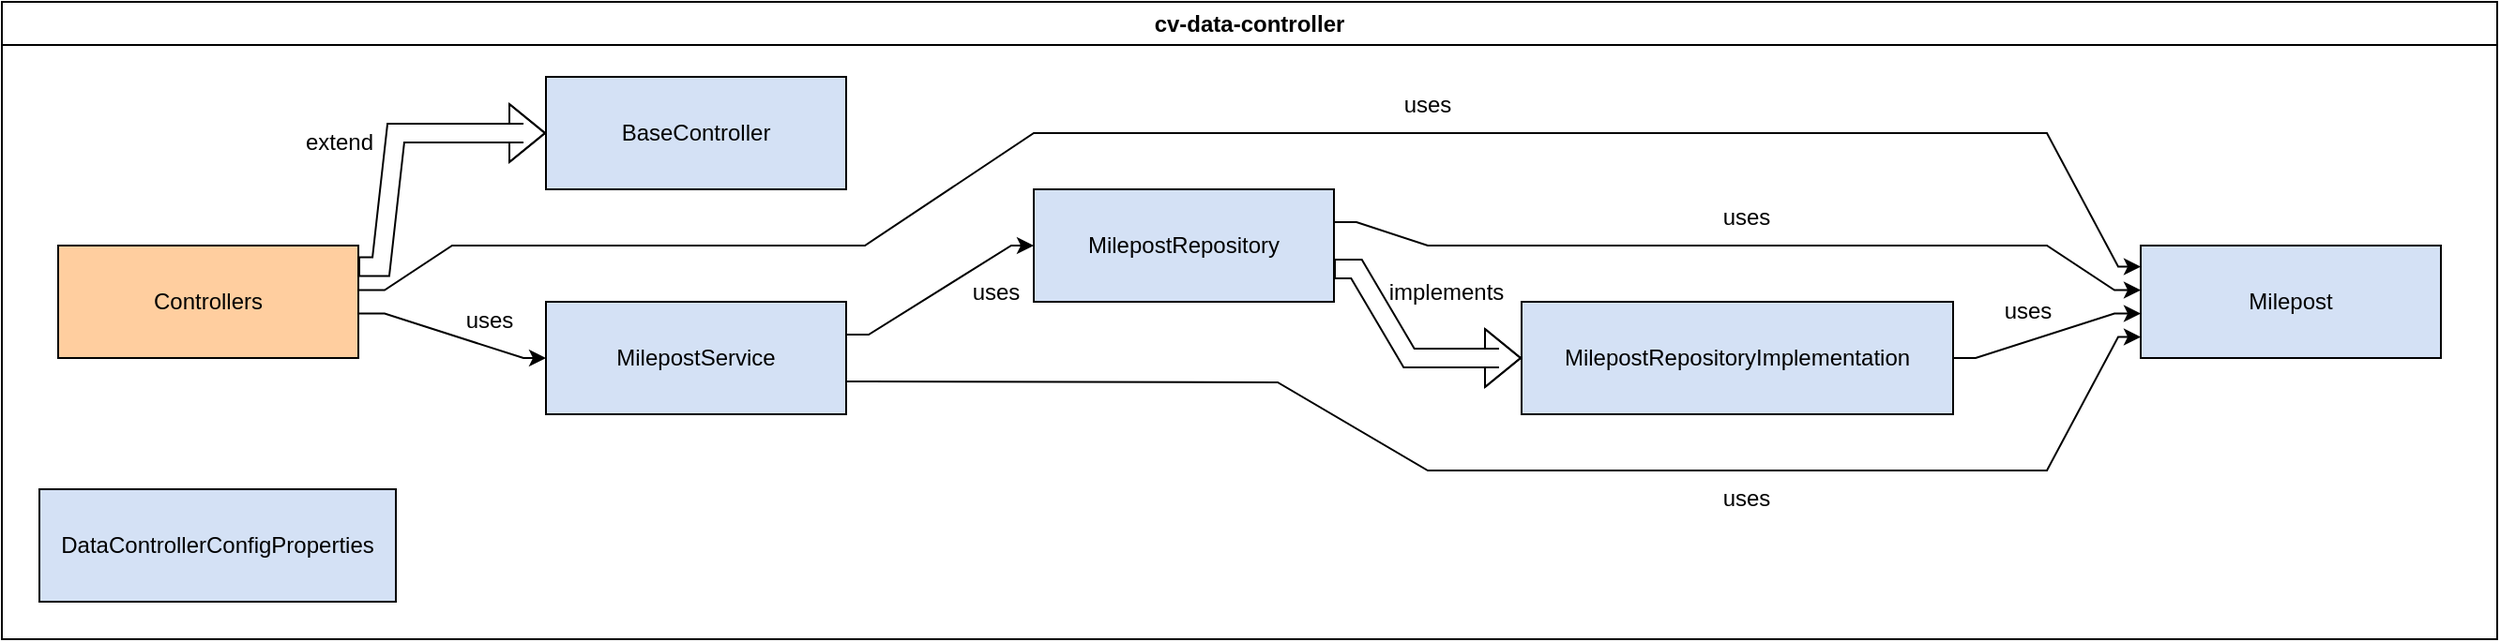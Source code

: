 <mxfile version="24.8.4">
  <diagram id="C5RBs43oDa-KdzZeNtuy" name="Page-1">
    <mxGraphModel grid="1" page="1" gridSize="10" guides="1" tooltips="1" connect="1" arrows="1" fold="1" pageScale="1" pageWidth="827" pageHeight="1169" math="0" shadow="0">
      <root>
        <mxCell id="WIyWlLk6GJQsqaUBKTNV-0" />
        <mxCell id="WIyWlLk6GJQsqaUBKTNV-1" parent="WIyWlLk6GJQsqaUBKTNV-0" />
        <mxCell id="va2_-kU2H1jiuco8N1ax-3" value="BaseController" style="rounded=0;whiteSpace=wrap;html=1;fillColor=#D4E1F5;container=0;" vertex="1" parent="WIyWlLk6GJQsqaUBKTNV-1">
          <mxGeometry x="260" y="120" width="160" height="60" as="geometry" />
        </mxCell>
        <mxCell id="va2_-kU2H1jiuco8N1ax-97" style="edgeStyle=orthogonalEdgeStyle;rounded=0;orthogonalLoop=1;jettySize=auto;html=1;noEdgeStyle=1;orthogonal=1;" edge="1" parent="WIyWlLk6GJQsqaUBKTNV-1" source="va2_-kU2H1jiuco8N1ax-69" target="va2_-kU2H1jiuco8N1ax-74">
          <mxGeometry relative="1" as="geometry">
            <Array as="points">
              <mxPoint x="174" y="233.75" />
              <mxPoint x="210" y="210" />
              <mxPoint x="430" y="210" />
              <mxPoint x="520" y="150" />
              <mxPoint x="730" y="150" />
              <mxPoint x="730" y="150" />
              <mxPoint x="1060" y="150" />
              <mxPoint x="1098" y="221.25" />
            </Array>
          </mxGeometry>
        </mxCell>
        <mxCell id="va2_-kU2H1jiuco8N1ax-98" style="edgeStyle=orthogonalEdgeStyle;rounded=0;orthogonalLoop=1;jettySize=auto;html=1;noEdgeStyle=1;orthogonal=1;" edge="1" parent="WIyWlLk6GJQsqaUBKTNV-1" source="va2_-kU2H1jiuco8N1ax-69" target="va2_-kU2H1jiuco8N1ax-77">
          <mxGeometry relative="1" as="geometry">
            <Array as="points">
              <mxPoint x="174" y="246.25" />
              <mxPoint x="248" y="270" />
            </Array>
          </mxGeometry>
        </mxCell>
        <mxCell id="va2_-kU2H1jiuco8N1ax-100" style="edgeStyle=orthogonalEdgeStyle;rounded=0;orthogonalLoop=1;jettySize=auto;html=1;shape=flexArrow;noEdgeStyle=1;orthogonal=1;" edge="1" parent="WIyWlLk6GJQsqaUBKTNV-1" source="va2_-kU2H1jiuco8N1ax-69" target="va2_-kU2H1jiuco8N1ax-3">
          <mxGeometry relative="1" as="geometry">
            <Array as="points">
              <mxPoint x="172" y="221.25" />
              <mxPoint x="180" y="150" />
              <mxPoint x="248" y="150" />
            </Array>
          </mxGeometry>
        </mxCell>
        <mxCell id="va2_-kU2H1jiuco8N1ax-69" value="Controllers" style="rounded=0;whiteSpace=wrap;html=1;fillColor=#FFCE9F;container=0;" vertex="1" parent="WIyWlLk6GJQsqaUBKTNV-1">
          <mxGeometry y="210" width="160" height="60" as="geometry" />
        </mxCell>
        <mxCell id="va2_-kU2H1jiuco8N1ax-74" value="Milepost" style="rounded=0;whiteSpace=wrap;html=1;fillColor=#D4E1F5;container=0;" vertex="1" parent="WIyWlLk6GJQsqaUBKTNV-1">
          <mxGeometry x="1110" y="210" width="160" height="60" as="geometry" />
        </mxCell>
        <mxCell id="va2_-kU2H1jiuco8N1ax-80" style="edgeStyle=orthogonalEdgeStyle;rounded=0;orthogonalLoop=1;jettySize=auto;html=1;noEdgeStyle=1;orthogonal=1;" edge="1" parent="WIyWlLk6GJQsqaUBKTNV-1" source="va2_-kU2H1jiuco8N1ax-75" target="va2_-kU2H1jiuco8N1ax-74">
          <mxGeometry relative="1" as="geometry">
            <Array as="points">
              <mxPoint x="692" y="197.5" />
              <mxPoint x="730" y="210" />
              <mxPoint x="1060" y="210" />
              <mxPoint x="1096" y="233.75" />
            </Array>
          </mxGeometry>
        </mxCell>
        <mxCell id="va2_-kU2H1jiuco8N1ax-90" style="edgeStyle=orthogonalEdgeStyle;rounded=0;orthogonalLoop=1;jettySize=auto;html=1;shape=flexArrow;noEdgeStyle=1;orthogonal=1;" edge="1" parent="WIyWlLk6GJQsqaUBKTNV-1" source="va2_-kU2H1jiuco8N1ax-75" target="va2_-kU2H1jiuco8N1ax-76">
          <mxGeometry relative="1" as="geometry">
            <Array as="points">
              <mxPoint x="692" y="222.5" />
              <mxPoint x="720" y="270" />
              <mxPoint x="768" y="270" />
            </Array>
          </mxGeometry>
        </mxCell>
        <mxCell id="va2_-kU2H1jiuco8N1ax-75" value="MilepostRepository" style="rounded=0;whiteSpace=wrap;html=1;fillColor=#D4E1F5;container=0;" vertex="1" parent="WIyWlLk6GJQsqaUBKTNV-1">
          <mxGeometry x="520" y="180" width="160" height="60" as="geometry" />
        </mxCell>
        <mxCell id="va2_-kU2H1jiuco8N1ax-89" style="edgeStyle=orthogonalEdgeStyle;rounded=0;orthogonalLoop=1;jettySize=auto;html=1;noEdgeStyle=1;orthogonal=1;" edge="1" parent="WIyWlLk6GJQsqaUBKTNV-1" source="va2_-kU2H1jiuco8N1ax-76" target="va2_-kU2H1jiuco8N1ax-74">
          <mxGeometry relative="1" as="geometry">
            <Array as="points">
              <mxPoint x="1022" y="270" />
              <mxPoint x="1096" y="246.25" />
            </Array>
          </mxGeometry>
        </mxCell>
        <mxCell id="va2_-kU2H1jiuco8N1ax-76" value="MilepostRepositoryImplementation" style="rounded=0;whiteSpace=wrap;html=1;fillColor=#D4E1F5;container=0;" vertex="1" parent="WIyWlLk6GJQsqaUBKTNV-1">
          <mxGeometry x="780" y="240" width="230" height="60" as="geometry" />
        </mxCell>
        <mxCell id="va2_-kU2H1jiuco8N1ax-95" style="edgeStyle=orthogonalEdgeStyle;rounded=0;orthogonalLoop=1;jettySize=auto;html=1;noEdgeStyle=1;orthogonal=1;" edge="1" parent="WIyWlLk6GJQsqaUBKTNV-1" source="va2_-kU2H1jiuco8N1ax-77" target="va2_-kU2H1jiuco8N1ax-75">
          <mxGeometry relative="1" as="geometry">
            <Array as="points">
              <mxPoint x="432" y="257.5" />
              <mxPoint x="508" y="210" />
            </Array>
          </mxGeometry>
        </mxCell>
        <mxCell id="va2_-kU2H1jiuco8N1ax-96" style="edgeStyle=orthogonalEdgeStyle;rounded=0;orthogonalLoop=1;jettySize=auto;html=1;noEdgeStyle=1;orthogonal=1;" edge="1" parent="WIyWlLk6GJQsqaUBKTNV-1" source="va2_-kU2H1jiuco8N1ax-77" target="va2_-kU2H1jiuco8N1ax-74">
          <mxGeometry relative="1" as="geometry">
            <Array as="points">
              <mxPoint x="432" y="282.5" />
              <mxPoint x="650" y="283" />
              <mxPoint x="730" y="330" />
              <mxPoint x="1060" y="330" />
              <mxPoint x="1098" y="258.75" />
            </Array>
          </mxGeometry>
        </mxCell>
        <mxCell id="va2_-kU2H1jiuco8N1ax-77" value="MilepostService" style="rounded=0;whiteSpace=wrap;html=1;fillColor=#D4E1F5;container=0;" vertex="1" parent="WIyWlLk6GJQsqaUBKTNV-1">
          <mxGeometry x="260" y="240" width="160" height="60" as="geometry" />
        </mxCell>
        <mxCell id="va2_-kU2H1jiuco8N1ax-102" value="cv-data-controller" style="swimlane;whiteSpace=wrap;html=1;" vertex="1" parent="WIyWlLk6GJQsqaUBKTNV-1">
          <mxGeometry x="-30" y="80" width="1330" height="340" as="geometry" />
        </mxCell>
        <mxCell id="va2_-kU2H1jiuco8N1ax-103" value="extend" style="text;html=1;align=center;verticalAlign=middle;whiteSpace=wrap;rounded=0;" vertex="1" parent="va2_-kU2H1jiuco8N1ax-102">
          <mxGeometry x="150" y="60" width="60" height="30" as="geometry" />
        </mxCell>
        <mxCell id="va2_-kU2H1jiuco8N1ax-104" value="implements" style="text;html=1;align=center;verticalAlign=middle;whiteSpace=wrap;rounded=0;" vertex="1" parent="va2_-kU2H1jiuco8N1ax-102">
          <mxGeometry x="740" y="140" width="60" height="30" as="geometry" />
        </mxCell>
        <mxCell id="va2_-kU2H1jiuco8N1ax-107" value="uses" style="text;html=1;align=center;verticalAlign=middle;whiteSpace=wrap;rounded=0;" vertex="1" parent="va2_-kU2H1jiuco8N1ax-102">
          <mxGeometry x="900" y="100" width="60" height="30" as="geometry" />
        </mxCell>
        <mxCell id="va2_-kU2H1jiuco8N1ax-108" value="uses" style="text;html=1;align=center;verticalAlign=middle;whiteSpace=wrap;rounded=0;" vertex="1" parent="va2_-kU2H1jiuco8N1ax-102">
          <mxGeometry x="730" y="40" width="60" height="30" as="geometry" />
        </mxCell>
        <mxCell id="va2_-kU2H1jiuco8N1ax-110" value="uses" style="text;html=1;align=center;verticalAlign=middle;whiteSpace=wrap;rounded=0;" vertex="1" parent="va2_-kU2H1jiuco8N1ax-102">
          <mxGeometry x="230" y="155" width="60" height="30" as="geometry" />
        </mxCell>
        <mxCell id="va2_-kU2H1jiuco8N1ax-112" value="uses" style="text;html=1;align=center;verticalAlign=middle;whiteSpace=wrap;rounded=0;" vertex="1" parent="va2_-kU2H1jiuco8N1ax-102">
          <mxGeometry x="900" y="250" width="60" height="30" as="geometry" />
        </mxCell>
        <mxCell id="va2_-kU2H1jiuco8N1ax-113" value="uses" style="text;html=1;align=center;verticalAlign=middle;whiteSpace=wrap;rounded=0;" vertex="1" parent="va2_-kU2H1jiuco8N1ax-102">
          <mxGeometry x="1050" y="150" width="60" height="30" as="geometry" />
        </mxCell>
        <mxCell id="va2_-kU2H1jiuco8N1ax-114" value="uses" style="text;html=1;align=center;verticalAlign=middle;whiteSpace=wrap;rounded=0;" vertex="1" parent="va2_-kU2H1jiuco8N1ax-102">
          <mxGeometry x="500" y="140" width="60" height="30" as="geometry" />
        </mxCell>
        <mxCell id="va2_-kU2H1jiuco8N1ax-73" value="DataControllerConfigProperties" style="rounded=0;whiteSpace=wrap;html=1;fillColor=#D4E1F5;container=0;" vertex="1" parent="va2_-kU2H1jiuco8N1ax-102">
          <mxGeometry x="20" y="260" width="190" height="60" as="geometry" />
        </mxCell>
      </root>
    </mxGraphModel>
  </diagram>
</mxfile>